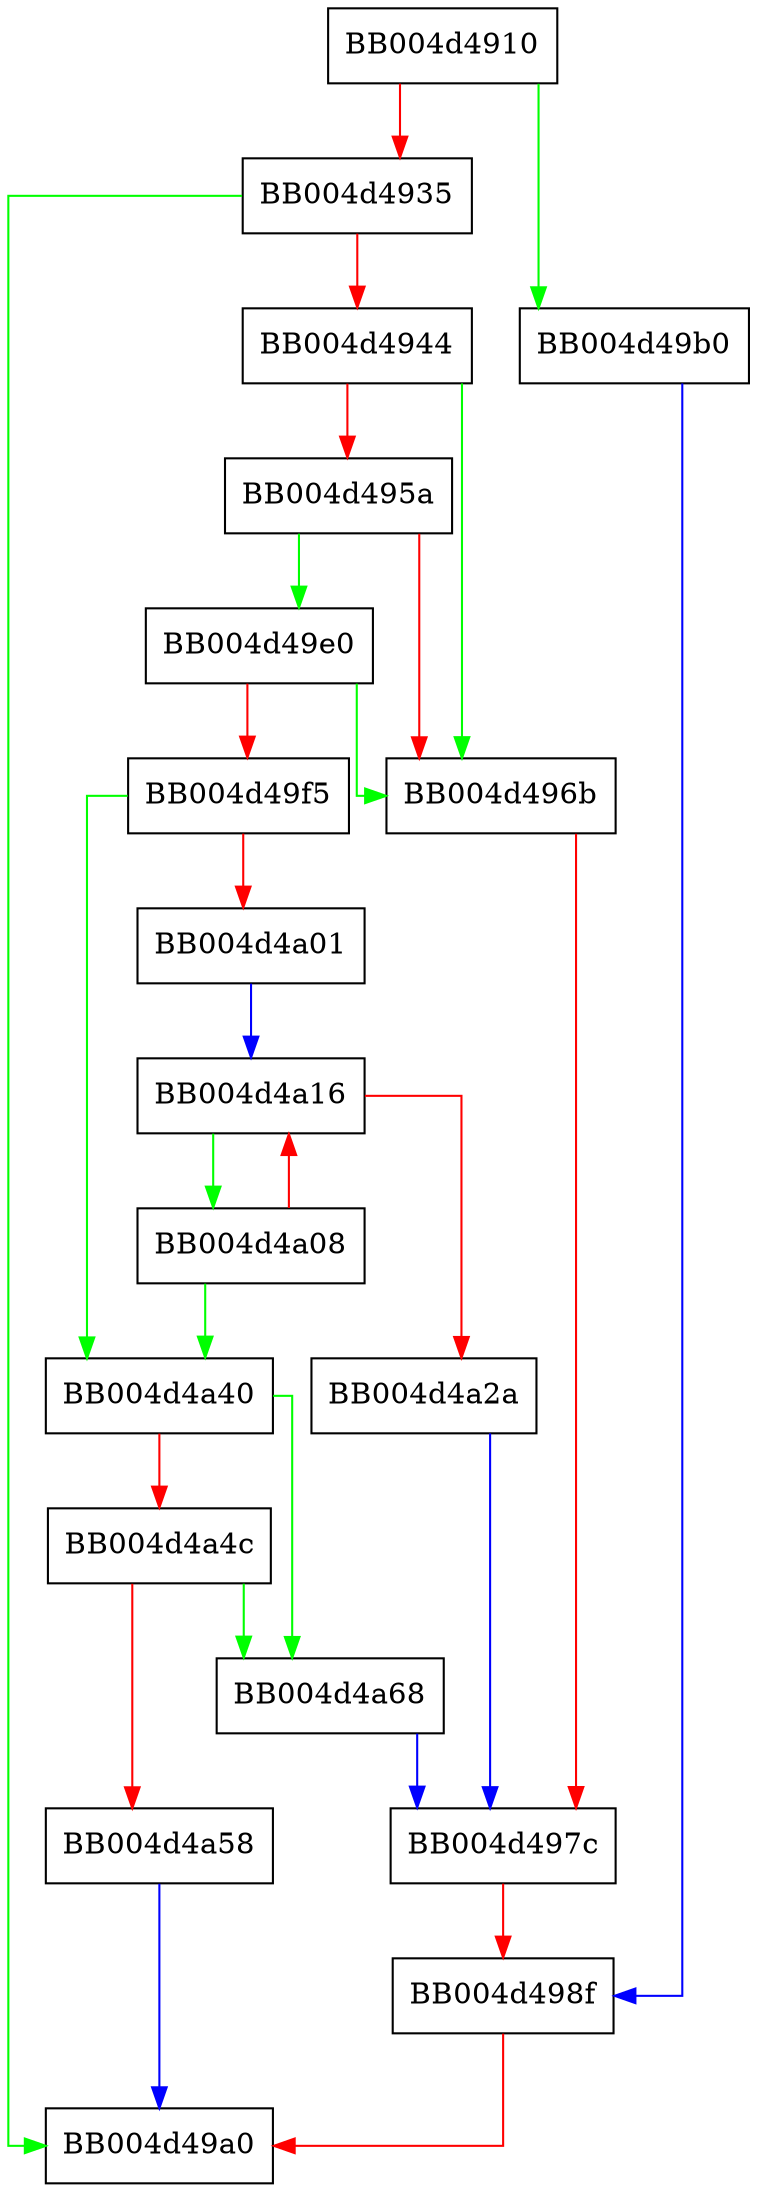 digraph tls_construct_ctos_supported_versions {
  node [shape="box"];
  graph [splines=ortho];
  BB004d4910 -> BB004d49b0 [color="green"];
  BB004d4910 -> BB004d4935 [color="red"];
  BB004d4935 -> BB004d49a0 [color="green"];
  BB004d4935 -> BB004d4944 [color="red"];
  BB004d4944 -> BB004d496b [color="green"];
  BB004d4944 -> BB004d495a [color="red"];
  BB004d495a -> BB004d49e0 [color="green"];
  BB004d495a -> BB004d496b [color="red"];
  BB004d496b -> BB004d497c [color="red"];
  BB004d497c -> BB004d498f [color="red"];
  BB004d498f -> BB004d49a0 [color="red"];
  BB004d49b0 -> BB004d498f [color="blue"];
  BB004d49e0 -> BB004d496b [color="green"];
  BB004d49e0 -> BB004d49f5 [color="red"];
  BB004d49f5 -> BB004d4a40 [color="green"];
  BB004d49f5 -> BB004d4a01 [color="red"];
  BB004d4a01 -> BB004d4a16 [color="blue"];
  BB004d4a08 -> BB004d4a40 [color="green"];
  BB004d4a08 -> BB004d4a16 [color="red"];
  BB004d4a16 -> BB004d4a08 [color="green"];
  BB004d4a16 -> BB004d4a2a [color="red"];
  BB004d4a2a -> BB004d497c [color="blue"];
  BB004d4a40 -> BB004d4a68 [color="green"];
  BB004d4a40 -> BB004d4a4c [color="red"];
  BB004d4a4c -> BB004d4a68 [color="green"];
  BB004d4a4c -> BB004d4a58 [color="red"];
  BB004d4a58 -> BB004d49a0 [color="blue"];
  BB004d4a68 -> BB004d497c [color="blue"];
}